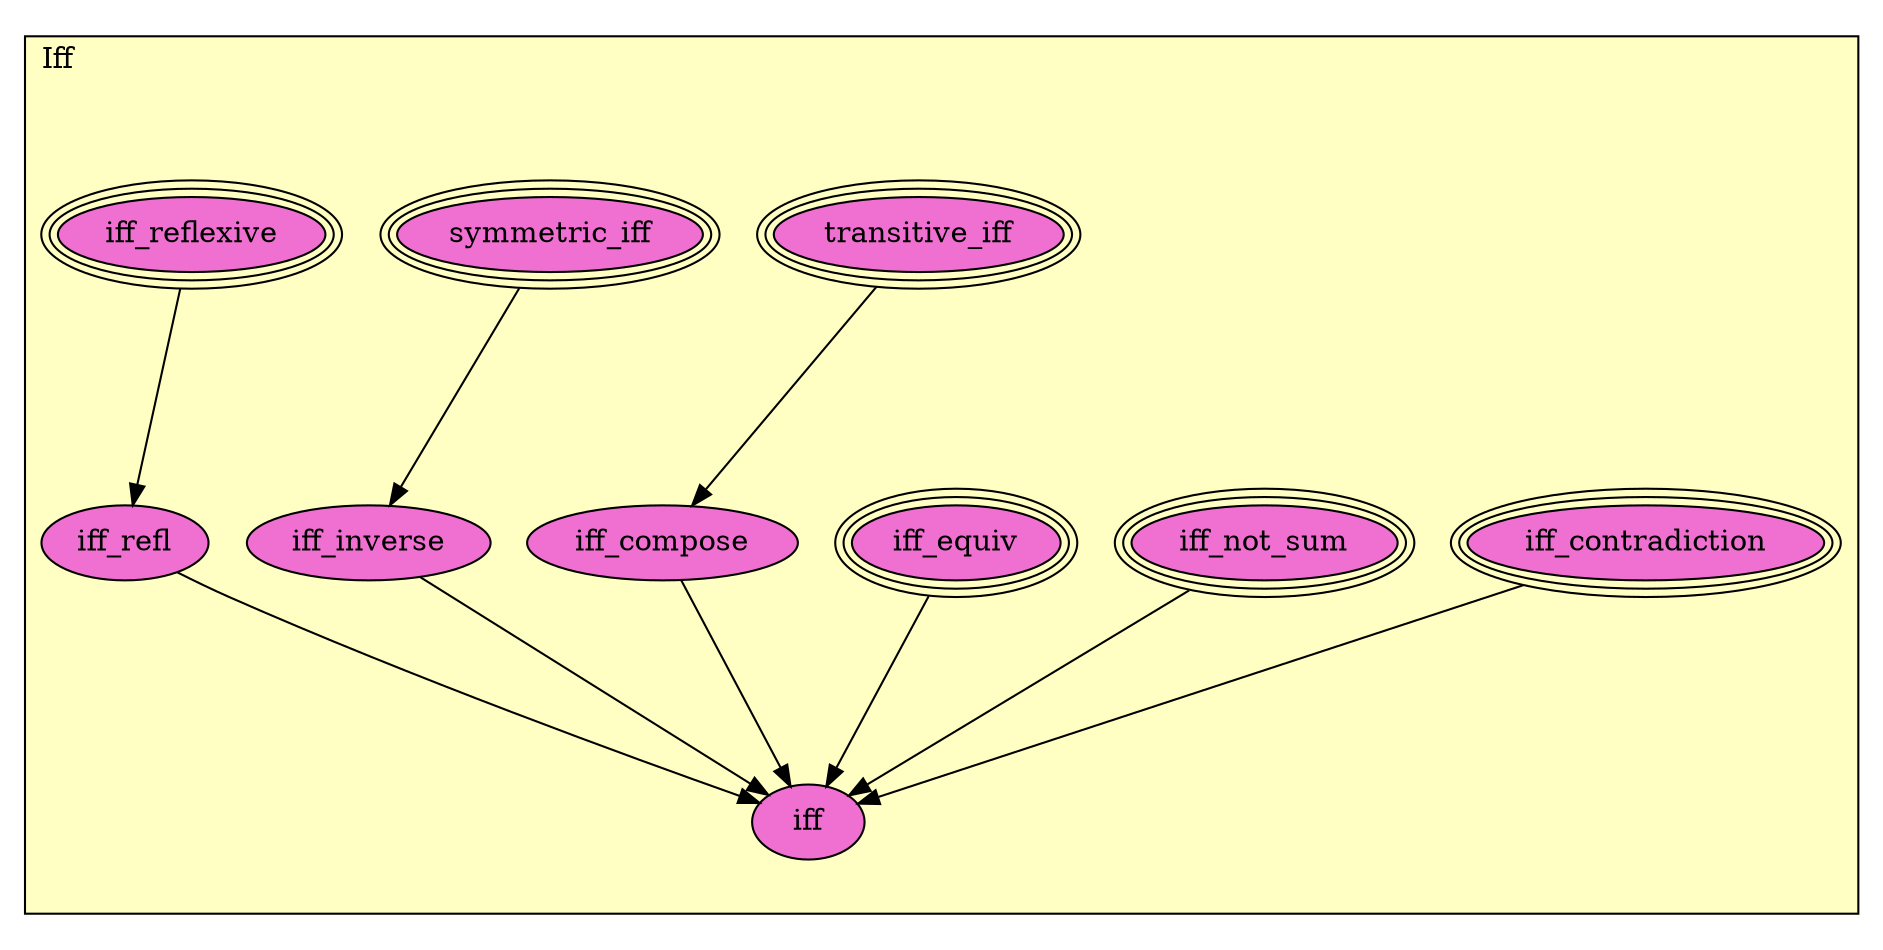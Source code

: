 digraph HoTT_Basics_Iff {
  graph [ratio=0.5]
  node [style=filled]
Iff_iff_contradiction [label="iff_contradiction", URL=<Iff.html#iff_contradiction>, peripheries=3, fillcolor="#F070D1"] ;
Iff_iff_not_sum [label="iff_not_sum", URL=<Iff.html#iff_not_sum>, peripheries=3, fillcolor="#F070D1"] ;
Iff_iff_equiv [label="iff_equiv", URL=<Iff.html#iff_equiv>, peripheries=3, fillcolor="#F070D1"] ;
Iff_transitive_iff [label="transitive_iff", URL=<Iff.html#transitive_iff>, peripheries=3, fillcolor="#F070D1"] ;
Iff_iff_compose [label="iff_compose", URL=<Iff.html#iff_compose>, fillcolor="#F070D1"] ;
Iff_symmetric_iff [label="symmetric_iff", URL=<Iff.html#symmetric_iff>, peripheries=3, fillcolor="#F070D1"] ;
Iff_iff_inverse [label="iff_inverse", URL=<Iff.html#iff_inverse>, fillcolor="#F070D1"] ;
Iff_iff_reflexive [label="iff_reflexive", URL=<Iff.html#iff_reflexive>, peripheries=3, fillcolor="#F070D1"] ;
Iff_iff_refl [label="iff_refl", URL=<Iff.html#iff_refl>, fillcolor="#F070D1"] ;
Iff_iff [label="iff", URL=<Iff.html#iff>, fillcolor="#F070D1"] ;
  Iff_iff_contradiction -> Iff_iff [] ;
  Iff_iff_not_sum -> Iff_iff [] ;
  Iff_iff_equiv -> Iff_iff [] ;
  Iff_transitive_iff -> Iff_iff_compose [] ;
  Iff_iff_compose -> Iff_iff [] ;
  Iff_symmetric_iff -> Iff_iff_inverse [] ;
  Iff_iff_inverse -> Iff_iff [] ;
  Iff_iff_reflexive -> Iff_iff_refl [] ;
  Iff_iff_refl -> Iff_iff [] ;
subgraph cluster_Iff { label="Iff"; fillcolor="#FFFFC3"; labeljust=l; style=filled 
Iff_iff; Iff_iff_refl; Iff_iff_reflexive; Iff_iff_inverse; Iff_symmetric_iff; Iff_iff_compose; Iff_transitive_iff; Iff_iff_equiv; Iff_iff_not_sum; Iff_iff_contradiction; };
} /* END */

